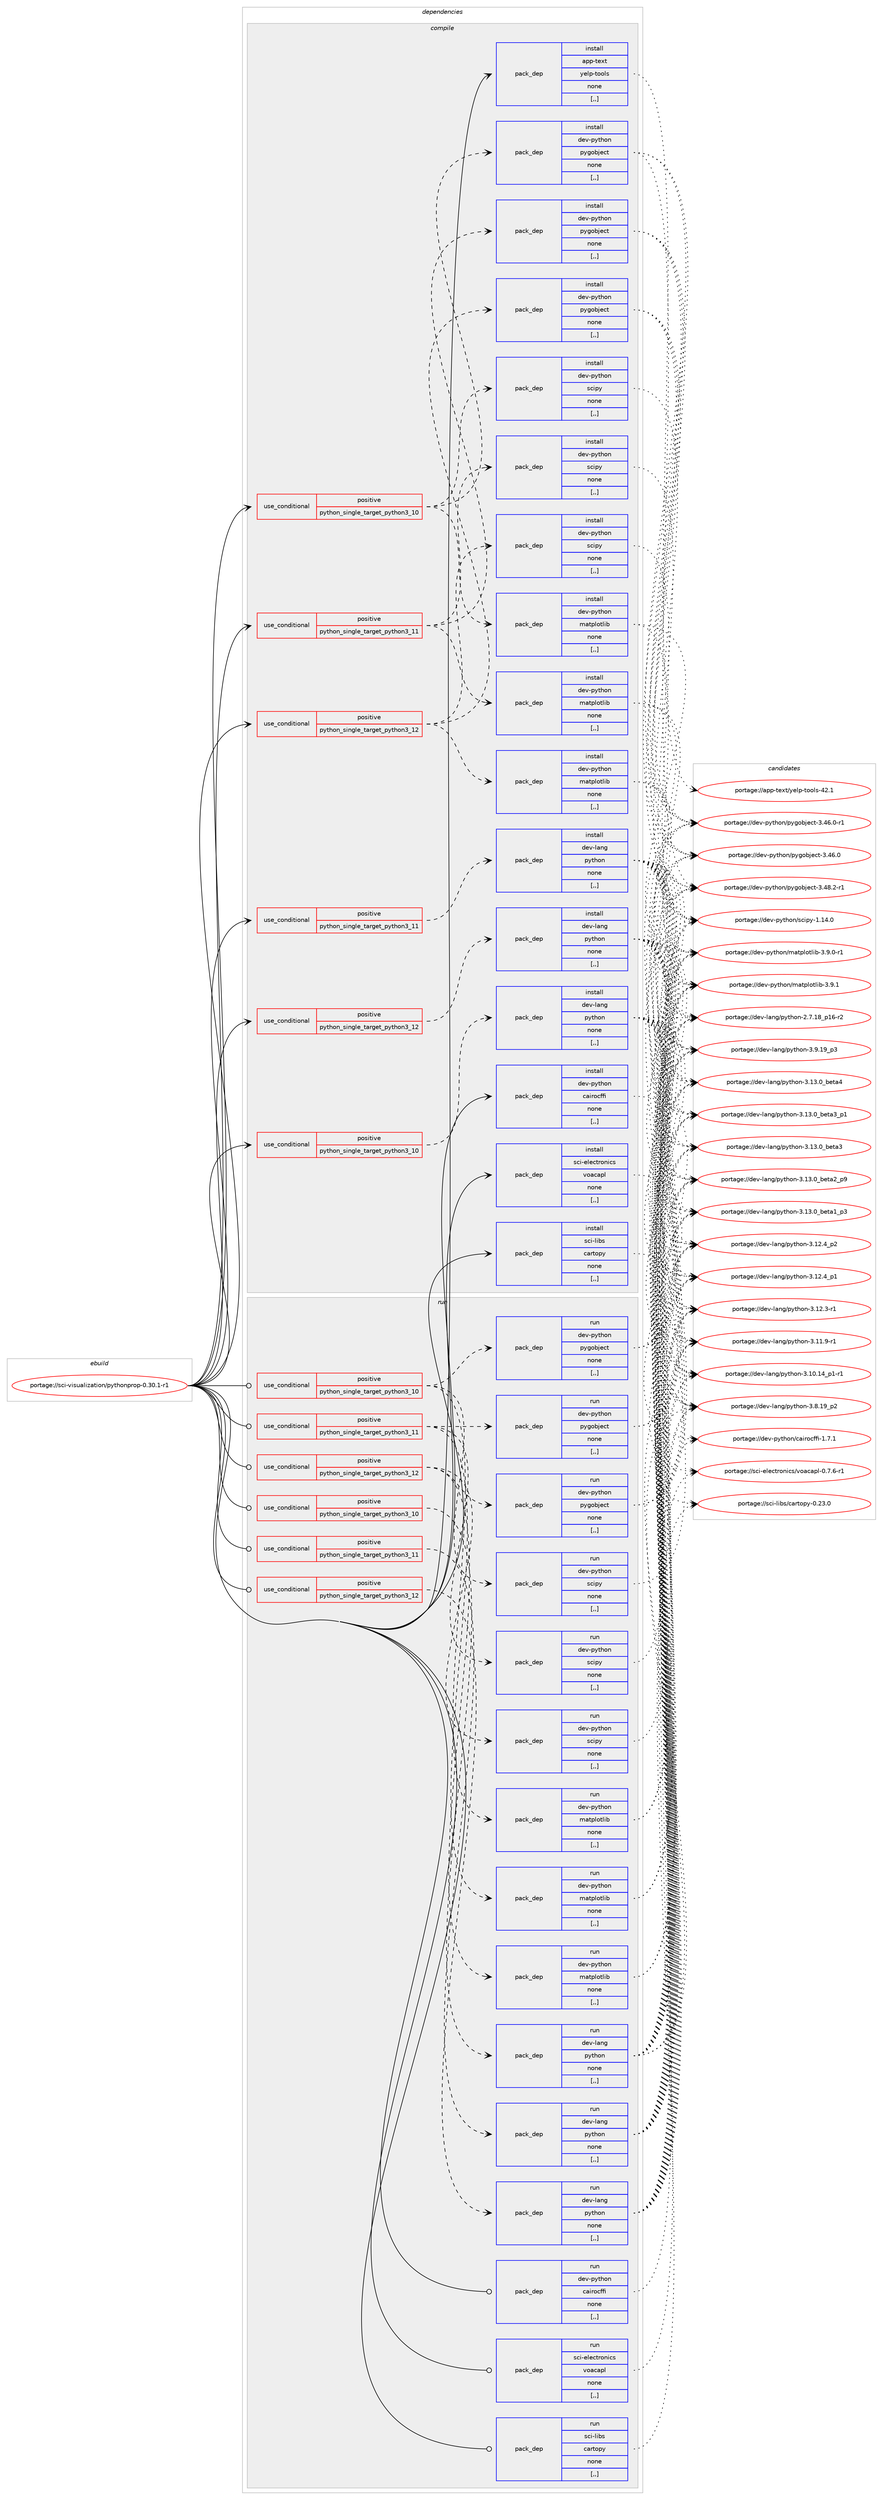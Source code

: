 digraph prolog {

# *************
# Graph options
# *************

newrank=true;
concentrate=true;
compound=true;
graph [rankdir=LR,fontname=Helvetica,fontsize=10,ranksep=1.5];#, ranksep=2.5, nodesep=0.2];
edge  [arrowhead=vee];
node  [fontname=Helvetica,fontsize=10];

# **********
# The ebuild
# **********

subgraph cluster_leftcol {
color=gray;
label=<<i>ebuild</i>>;
id [label="portage://sci-visualization/pythonprop-0.30.1-r1", color=red, width=4, href="../sci-visualization/pythonprop-0.30.1-r1.svg"];
}

# ****************
# The dependencies
# ****************

subgraph cluster_midcol {
color=gray;
label=<<i>dependencies</i>>;
subgraph cluster_compile {
fillcolor="#eeeeee";
style=filled;
label=<<i>compile</i>>;
subgraph cond110306 {
dependency414690 [label=<<TABLE BORDER="0" CELLBORDER="1" CELLSPACING="0" CELLPADDING="4"><TR><TD ROWSPAN="3" CELLPADDING="10">use_conditional</TD></TR><TR><TD>positive</TD></TR><TR><TD>python_single_target_python3_10</TD></TR></TABLE>>, shape=none, color=red];
subgraph pack301470 {
dependency414691 [label=<<TABLE BORDER="0" CELLBORDER="1" CELLSPACING="0" CELLPADDING="4" WIDTH="220"><TR><TD ROWSPAN="6" CELLPADDING="30">pack_dep</TD></TR><TR><TD WIDTH="110">install</TD></TR><TR><TD>dev-lang</TD></TR><TR><TD>python</TD></TR><TR><TD>none</TD></TR><TR><TD>[,,]</TD></TR></TABLE>>, shape=none, color=blue];
}
dependency414690:e -> dependency414691:w [weight=20,style="dashed",arrowhead="vee"];
}
id:e -> dependency414690:w [weight=20,style="solid",arrowhead="vee"];
subgraph cond110307 {
dependency414692 [label=<<TABLE BORDER="0" CELLBORDER="1" CELLSPACING="0" CELLPADDING="4"><TR><TD ROWSPAN="3" CELLPADDING="10">use_conditional</TD></TR><TR><TD>positive</TD></TR><TR><TD>python_single_target_python3_10</TD></TR></TABLE>>, shape=none, color=red];
subgraph pack301471 {
dependency414693 [label=<<TABLE BORDER="0" CELLBORDER="1" CELLSPACING="0" CELLPADDING="4" WIDTH="220"><TR><TD ROWSPAN="6" CELLPADDING="30">pack_dep</TD></TR><TR><TD WIDTH="110">install</TD></TR><TR><TD>dev-python</TD></TR><TR><TD>pygobject</TD></TR><TR><TD>none</TD></TR><TR><TD>[,,]</TD></TR></TABLE>>, shape=none, color=blue];
}
dependency414692:e -> dependency414693:w [weight=20,style="dashed",arrowhead="vee"];
subgraph pack301472 {
dependency414694 [label=<<TABLE BORDER="0" CELLBORDER="1" CELLSPACING="0" CELLPADDING="4" WIDTH="220"><TR><TD ROWSPAN="6" CELLPADDING="30">pack_dep</TD></TR><TR><TD WIDTH="110">install</TD></TR><TR><TD>dev-python</TD></TR><TR><TD>matplotlib</TD></TR><TR><TD>none</TD></TR><TR><TD>[,,]</TD></TR></TABLE>>, shape=none, color=blue];
}
dependency414692:e -> dependency414694:w [weight=20,style="dashed",arrowhead="vee"];
subgraph pack301473 {
dependency414695 [label=<<TABLE BORDER="0" CELLBORDER="1" CELLSPACING="0" CELLPADDING="4" WIDTH="220"><TR><TD ROWSPAN="6" CELLPADDING="30">pack_dep</TD></TR><TR><TD WIDTH="110">install</TD></TR><TR><TD>dev-python</TD></TR><TR><TD>scipy</TD></TR><TR><TD>none</TD></TR><TR><TD>[,,]</TD></TR></TABLE>>, shape=none, color=blue];
}
dependency414692:e -> dependency414695:w [weight=20,style="dashed",arrowhead="vee"];
}
id:e -> dependency414692:w [weight=20,style="solid",arrowhead="vee"];
subgraph cond110308 {
dependency414696 [label=<<TABLE BORDER="0" CELLBORDER="1" CELLSPACING="0" CELLPADDING="4"><TR><TD ROWSPAN="3" CELLPADDING="10">use_conditional</TD></TR><TR><TD>positive</TD></TR><TR><TD>python_single_target_python3_11</TD></TR></TABLE>>, shape=none, color=red];
subgraph pack301474 {
dependency414697 [label=<<TABLE BORDER="0" CELLBORDER="1" CELLSPACING="0" CELLPADDING="4" WIDTH="220"><TR><TD ROWSPAN="6" CELLPADDING="30">pack_dep</TD></TR><TR><TD WIDTH="110">install</TD></TR><TR><TD>dev-lang</TD></TR><TR><TD>python</TD></TR><TR><TD>none</TD></TR><TR><TD>[,,]</TD></TR></TABLE>>, shape=none, color=blue];
}
dependency414696:e -> dependency414697:w [weight=20,style="dashed",arrowhead="vee"];
}
id:e -> dependency414696:w [weight=20,style="solid",arrowhead="vee"];
subgraph cond110309 {
dependency414698 [label=<<TABLE BORDER="0" CELLBORDER="1" CELLSPACING="0" CELLPADDING="4"><TR><TD ROWSPAN="3" CELLPADDING="10">use_conditional</TD></TR><TR><TD>positive</TD></TR><TR><TD>python_single_target_python3_11</TD></TR></TABLE>>, shape=none, color=red];
subgraph pack301475 {
dependency414699 [label=<<TABLE BORDER="0" CELLBORDER="1" CELLSPACING="0" CELLPADDING="4" WIDTH="220"><TR><TD ROWSPAN="6" CELLPADDING="30">pack_dep</TD></TR><TR><TD WIDTH="110">install</TD></TR><TR><TD>dev-python</TD></TR><TR><TD>pygobject</TD></TR><TR><TD>none</TD></TR><TR><TD>[,,]</TD></TR></TABLE>>, shape=none, color=blue];
}
dependency414698:e -> dependency414699:w [weight=20,style="dashed",arrowhead="vee"];
subgraph pack301476 {
dependency414700 [label=<<TABLE BORDER="0" CELLBORDER="1" CELLSPACING="0" CELLPADDING="4" WIDTH="220"><TR><TD ROWSPAN="6" CELLPADDING="30">pack_dep</TD></TR><TR><TD WIDTH="110">install</TD></TR><TR><TD>dev-python</TD></TR><TR><TD>matplotlib</TD></TR><TR><TD>none</TD></TR><TR><TD>[,,]</TD></TR></TABLE>>, shape=none, color=blue];
}
dependency414698:e -> dependency414700:w [weight=20,style="dashed",arrowhead="vee"];
subgraph pack301477 {
dependency414701 [label=<<TABLE BORDER="0" CELLBORDER="1" CELLSPACING="0" CELLPADDING="4" WIDTH="220"><TR><TD ROWSPAN="6" CELLPADDING="30">pack_dep</TD></TR><TR><TD WIDTH="110">install</TD></TR><TR><TD>dev-python</TD></TR><TR><TD>scipy</TD></TR><TR><TD>none</TD></TR><TR><TD>[,,]</TD></TR></TABLE>>, shape=none, color=blue];
}
dependency414698:e -> dependency414701:w [weight=20,style="dashed",arrowhead="vee"];
}
id:e -> dependency414698:w [weight=20,style="solid",arrowhead="vee"];
subgraph cond110310 {
dependency414702 [label=<<TABLE BORDER="0" CELLBORDER="1" CELLSPACING="0" CELLPADDING="4"><TR><TD ROWSPAN="3" CELLPADDING="10">use_conditional</TD></TR><TR><TD>positive</TD></TR><TR><TD>python_single_target_python3_12</TD></TR></TABLE>>, shape=none, color=red];
subgraph pack301478 {
dependency414703 [label=<<TABLE BORDER="0" CELLBORDER="1" CELLSPACING="0" CELLPADDING="4" WIDTH="220"><TR><TD ROWSPAN="6" CELLPADDING="30">pack_dep</TD></TR><TR><TD WIDTH="110">install</TD></TR><TR><TD>dev-lang</TD></TR><TR><TD>python</TD></TR><TR><TD>none</TD></TR><TR><TD>[,,]</TD></TR></TABLE>>, shape=none, color=blue];
}
dependency414702:e -> dependency414703:w [weight=20,style="dashed",arrowhead="vee"];
}
id:e -> dependency414702:w [weight=20,style="solid",arrowhead="vee"];
subgraph cond110311 {
dependency414704 [label=<<TABLE BORDER="0" CELLBORDER="1" CELLSPACING="0" CELLPADDING="4"><TR><TD ROWSPAN="3" CELLPADDING="10">use_conditional</TD></TR><TR><TD>positive</TD></TR><TR><TD>python_single_target_python3_12</TD></TR></TABLE>>, shape=none, color=red];
subgraph pack301479 {
dependency414705 [label=<<TABLE BORDER="0" CELLBORDER="1" CELLSPACING="0" CELLPADDING="4" WIDTH="220"><TR><TD ROWSPAN="6" CELLPADDING="30">pack_dep</TD></TR><TR><TD WIDTH="110">install</TD></TR><TR><TD>dev-python</TD></TR><TR><TD>pygobject</TD></TR><TR><TD>none</TD></TR><TR><TD>[,,]</TD></TR></TABLE>>, shape=none, color=blue];
}
dependency414704:e -> dependency414705:w [weight=20,style="dashed",arrowhead="vee"];
subgraph pack301480 {
dependency414706 [label=<<TABLE BORDER="0" CELLBORDER="1" CELLSPACING="0" CELLPADDING="4" WIDTH="220"><TR><TD ROWSPAN="6" CELLPADDING="30">pack_dep</TD></TR><TR><TD WIDTH="110">install</TD></TR><TR><TD>dev-python</TD></TR><TR><TD>matplotlib</TD></TR><TR><TD>none</TD></TR><TR><TD>[,,]</TD></TR></TABLE>>, shape=none, color=blue];
}
dependency414704:e -> dependency414706:w [weight=20,style="dashed",arrowhead="vee"];
subgraph pack301481 {
dependency414707 [label=<<TABLE BORDER="0" CELLBORDER="1" CELLSPACING="0" CELLPADDING="4" WIDTH="220"><TR><TD ROWSPAN="6" CELLPADDING="30">pack_dep</TD></TR><TR><TD WIDTH="110">install</TD></TR><TR><TD>dev-python</TD></TR><TR><TD>scipy</TD></TR><TR><TD>none</TD></TR><TR><TD>[,,]</TD></TR></TABLE>>, shape=none, color=blue];
}
dependency414704:e -> dependency414707:w [weight=20,style="dashed",arrowhead="vee"];
}
id:e -> dependency414704:w [weight=20,style="solid",arrowhead="vee"];
subgraph pack301482 {
dependency414708 [label=<<TABLE BORDER="0" CELLBORDER="1" CELLSPACING="0" CELLPADDING="4" WIDTH="220"><TR><TD ROWSPAN="6" CELLPADDING="30">pack_dep</TD></TR><TR><TD WIDTH="110">install</TD></TR><TR><TD>app-text</TD></TR><TR><TD>yelp-tools</TD></TR><TR><TD>none</TD></TR><TR><TD>[,,]</TD></TR></TABLE>>, shape=none, color=blue];
}
id:e -> dependency414708:w [weight=20,style="solid",arrowhead="vee"];
subgraph pack301483 {
dependency414709 [label=<<TABLE BORDER="0" CELLBORDER="1" CELLSPACING="0" CELLPADDING="4" WIDTH="220"><TR><TD ROWSPAN="6" CELLPADDING="30">pack_dep</TD></TR><TR><TD WIDTH="110">install</TD></TR><TR><TD>dev-python</TD></TR><TR><TD>cairocffi</TD></TR><TR><TD>none</TD></TR><TR><TD>[,,]</TD></TR></TABLE>>, shape=none, color=blue];
}
id:e -> dependency414709:w [weight=20,style="solid",arrowhead="vee"];
subgraph pack301484 {
dependency414710 [label=<<TABLE BORDER="0" CELLBORDER="1" CELLSPACING="0" CELLPADDING="4" WIDTH="220"><TR><TD ROWSPAN="6" CELLPADDING="30">pack_dep</TD></TR><TR><TD WIDTH="110">install</TD></TR><TR><TD>sci-electronics</TD></TR><TR><TD>voacapl</TD></TR><TR><TD>none</TD></TR><TR><TD>[,,]</TD></TR></TABLE>>, shape=none, color=blue];
}
id:e -> dependency414710:w [weight=20,style="solid",arrowhead="vee"];
subgraph pack301485 {
dependency414711 [label=<<TABLE BORDER="0" CELLBORDER="1" CELLSPACING="0" CELLPADDING="4" WIDTH="220"><TR><TD ROWSPAN="6" CELLPADDING="30">pack_dep</TD></TR><TR><TD WIDTH="110">install</TD></TR><TR><TD>sci-libs</TD></TR><TR><TD>cartopy</TD></TR><TR><TD>none</TD></TR><TR><TD>[,,]</TD></TR></TABLE>>, shape=none, color=blue];
}
id:e -> dependency414711:w [weight=20,style="solid",arrowhead="vee"];
}
subgraph cluster_compileandrun {
fillcolor="#eeeeee";
style=filled;
label=<<i>compile and run</i>>;
}
subgraph cluster_run {
fillcolor="#eeeeee";
style=filled;
label=<<i>run</i>>;
subgraph cond110312 {
dependency414712 [label=<<TABLE BORDER="0" CELLBORDER="1" CELLSPACING="0" CELLPADDING="4"><TR><TD ROWSPAN="3" CELLPADDING="10">use_conditional</TD></TR><TR><TD>positive</TD></TR><TR><TD>python_single_target_python3_10</TD></TR></TABLE>>, shape=none, color=red];
subgraph pack301486 {
dependency414713 [label=<<TABLE BORDER="0" CELLBORDER="1" CELLSPACING="0" CELLPADDING="4" WIDTH="220"><TR><TD ROWSPAN="6" CELLPADDING="30">pack_dep</TD></TR><TR><TD WIDTH="110">run</TD></TR><TR><TD>dev-lang</TD></TR><TR><TD>python</TD></TR><TR><TD>none</TD></TR><TR><TD>[,,]</TD></TR></TABLE>>, shape=none, color=blue];
}
dependency414712:e -> dependency414713:w [weight=20,style="dashed",arrowhead="vee"];
}
id:e -> dependency414712:w [weight=20,style="solid",arrowhead="odot"];
subgraph cond110313 {
dependency414714 [label=<<TABLE BORDER="0" CELLBORDER="1" CELLSPACING="0" CELLPADDING="4"><TR><TD ROWSPAN="3" CELLPADDING="10">use_conditional</TD></TR><TR><TD>positive</TD></TR><TR><TD>python_single_target_python3_10</TD></TR></TABLE>>, shape=none, color=red];
subgraph pack301487 {
dependency414715 [label=<<TABLE BORDER="0" CELLBORDER="1" CELLSPACING="0" CELLPADDING="4" WIDTH="220"><TR><TD ROWSPAN="6" CELLPADDING="30">pack_dep</TD></TR><TR><TD WIDTH="110">run</TD></TR><TR><TD>dev-python</TD></TR><TR><TD>pygobject</TD></TR><TR><TD>none</TD></TR><TR><TD>[,,]</TD></TR></TABLE>>, shape=none, color=blue];
}
dependency414714:e -> dependency414715:w [weight=20,style="dashed",arrowhead="vee"];
subgraph pack301488 {
dependency414716 [label=<<TABLE BORDER="0" CELLBORDER="1" CELLSPACING="0" CELLPADDING="4" WIDTH="220"><TR><TD ROWSPAN="6" CELLPADDING="30">pack_dep</TD></TR><TR><TD WIDTH="110">run</TD></TR><TR><TD>dev-python</TD></TR><TR><TD>matplotlib</TD></TR><TR><TD>none</TD></TR><TR><TD>[,,]</TD></TR></TABLE>>, shape=none, color=blue];
}
dependency414714:e -> dependency414716:w [weight=20,style="dashed",arrowhead="vee"];
subgraph pack301489 {
dependency414717 [label=<<TABLE BORDER="0" CELLBORDER="1" CELLSPACING="0" CELLPADDING="4" WIDTH="220"><TR><TD ROWSPAN="6" CELLPADDING="30">pack_dep</TD></TR><TR><TD WIDTH="110">run</TD></TR><TR><TD>dev-python</TD></TR><TR><TD>scipy</TD></TR><TR><TD>none</TD></TR><TR><TD>[,,]</TD></TR></TABLE>>, shape=none, color=blue];
}
dependency414714:e -> dependency414717:w [weight=20,style="dashed",arrowhead="vee"];
}
id:e -> dependency414714:w [weight=20,style="solid",arrowhead="odot"];
subgraph cond110314 {
dependency414718 [label=<<TABLE BORDER="0" CELLBORDER="1" CELLSPACING="0" CELLPADDING="4"><TR><TD ROWSPAN="3" CELLPADDING="10">use_conditional</TD></TR><TR><TD>positive</TD></TR><TR><TD>python_single_target_python3_11</TD></TR></TABLE>>, shape=none, color=red];
subgraph pack301490 {
dependency414719 [label=<<TABLE BORDER="0" CELLBORDER="1" CELLSPACING="0" CELLPADDING="4" WIDTH="220"><TR><TD ROWSPAN="6" CELLPADDING="30">pack_dep</TD></TR><TR><TD WIDTH="110">run</TD></TR><TR><TD>dev-lang</TD></TR><TR><TD>python</TD></TR><TR><TD>none</TD></TR><TR><TD>[,,]</TD></TR></TABLE>>, shape=none, color=blue];
}
dependency414718:e -> dependency414719:w [weight=20,style="dashed",arrowhead="vee"];
}
id:e -> dependency414718:w [weight=20,style="solid",arrowhead="odot"];
subgraph cond110315 {
dependency414720 [label=<<TABLE BORDER="0" CELLBORDER="1" CELLSPACING="0" CELLPADDING="4"><TR><TD ROWSPAN="3" CELLPADDING="10">use_conditional</TD></TR><TR><TD>positive</TD></TR><TR><TD>python_single_target_python3_11</TD></TR></TABLE>>, shape=none, color=red];
subgraph pack301491 {
dependency414721 [label=<<TABLE BORDER="0" CELLBORDER="1" CELLSPACING="0" CELLPADDING="4" WIDTH="220"><TR><TD ROWSPAN="6" CELLPADDING="30">pack_dep</TD></TR><TR><TD WIDTH="110">run</TD></TR><TR><TD>dev-python</TD></TR><TR><TD>pygobject</TD></TR><TR><TD>none</TD></TR><TR><TD>[,,]</TD></TR></TABLE>>, shape=none, color=blue];
}
dependency414720:e -> dependency414721:w [weight=20,style="dashed",arrowhead="vee"];
subgraph pack301492 {
dependency414722 [label=<<TABLE BORDER="0" CELLBORDER="1" CELLSPACING="0" CELLPADDING="4" WIDTH="220"><TR><TD ROWSPAN="6" CELLPADDING="30">pack_dep</TD></TR><TR><TD WIDTH="110">run</TD></TR><TR><TD>dev-python</TD></TR><TR><TD>matplotlib</TD></TR><TR><TD>none</TD></TR><TR><TD>[,,]</TD></TR></TABLE>>, shape=none, color=blue];
}
dependency414720:e -> dependency414722:w [weight=20,style="dashed",arrowhead="vee"];
subgraph pack301493 {
dependency414723 [label=<<TABLE BORDER="0" CELLBORDER="1" CELLSPACING="0" CELLPADDING="4" WIDTH="220"><TR><TD ROWSPAN="6" CELLPADDING="30">pack_dep</TD></TR><TR><TD WIDTH="110">run</TD></TR><TR><TD>dev-python</TD></TR><TR><TD>scipy</TD></TR><TR><TD>none</TD></TR><TR><TD>[,,]</TD></TR></TABLE>>, shape=none, color=blue];
}
dependency414720:e -> dependency414723:w [weight=20,style="dashed",arrowhead="vee"];
}
id:e -> dependency414720:w [weight=20,style="solid",arrowhead="odot"];
subgraph cond110316 {
dependency414724 [label=<<TABLE BORDER="0" CELLBORDER="1" CELLSPACING="0" CELLPADDING="4"><TR><TD ROWSPAN="3" CELLPADDING="10">use_conditional</TD></TR><TR><TD>positive</TD></TR><TR><TD>python_single_target_python3_12</TD></TR></TABLE>>, shape=none, color=red];
subgraph pack301494 {
dependency414725 [label=<<TABLE BORDER="0" CELLBORDER="1" CELLSPACING="0" CELLPADDING="4" WIDTH="220"><TR><TD ROWSPAN="6" CELLPADDING="30">pack_dep</TD></TR><TR><TD WIDTH="110">run</TD></TR><TR><TD>dev-lang</TD></TR><TR><TD>python</TD></TR><TR><TD>none</TD></TR><TR><TD>[,,]</TD></TR></TABLE>>, shape=none, color=blue];
}
dependency414724:e -> dependency414725:w [weight=20,style="dashed",arrowhead="vee"];
}
id:e -> dependency414724:w [weight=20,style="solid",arrowhead="odot"];
subgraph cond110317 {
dependency414726 [label=<<TABLE BORDER="0" CELLBORDER="1" CELLSPACING="0" CELLPADDING="4"><TR><TD ROWSPAN="3" CELLPADDING="10">use_conditional</TD></TR><TR><TD>positive</TD></TR><TR><TD>python_single_target_python3_12</TD></TR></TABLE>>, shape=none, color=red];
subgraph pack301495 {
dependency414727 [label=<<TABLE BORDER="0" CELLBORDER="1" CELLSPACING="0" CELLPADDING="4" WIDTH="220"><TR><TD ROWSPAN="6" CELLPADDING="30">pack_dep</TD></TR><TR><TD WIDTH="110">run</TD></TR><TR><TD>dev-python</TD></TR><TR><TD>pygobject</TD></TR><TR><TD>none</TD></TR><TR><TD>[,,]</TD></TR></TABLE>>, shape=none, color=blue];
}
dependency414726:e -> dependency414727:w [weight=20,style="dashed",arrowhead="vee"];
subgraph pack301496 {
dependency414728 [label=<<TABLE BORDER="0" CELLBORDER="1" CELLSPACING="0" CELLPADDING="4" WIDTH="220"><TR><TD ROWSPAN="6" CELLPADDING="30">pack_dep</TD></TR><TR><TD WIDTH="110">run</TD></TR><TR><TD>dev-python</TD></TR><TR><TD>matplotlib</TD></TR><TR><TD>none</TD></TR><TR><TD>[,,]</TD></TR></TABLE>>, shape=none, color=blue];
}
dependency414726:e -> dependency414728:w [weight=20,style="dashed",arrowhead="vee"];
subgraph pack301497 {
dependency414729 [label=<<TABLE BORDER="0" CELLBORDER="1" CELLSPACING="0" CELLPADDING="4" WIDTH="220"><TR><TD ROWSPAN="6" CELLPADDING="30">pack_dep</TD></TR><TR><TD WIDTH="110">run</TD></TR><TR><TD>dev-python</TD></TR><TR><TD>scipy</TD></TR><TR><TD>none</TD></TR><TR><TD>[,,]</TD></TR></TABLE>>, shape=none, color=blue];
}
dependency414726:e -> dependency414729:w [weight=20,style="dashed",arrowhead="vee"];
}
id:e -> dependency414726:w [weight=20,style="solid",arrowhead="odot"];
subgraph pack301498 {
dependency414730 [label=<<TABLE BORDER="0" CELLBORDER="1" CELLSPACING="0" CELLPADDING="4" WIDTH="220"><TR><TD ROWSPAN="6" CELLPADDING="30">pack_dep</TD></TR><TR><TD WIDTH="110">run</TD></TR><TR><TD>dev-python</TD></TR><TR><TD>cairocffi</TD></TR><TR><TD>none</TD></TR><TR><TD>[,,]</TD></TR></TABLE>>, shape=none, color=blue];
}
id:e -> dependency414730:w [weight=20,style="solid",arrowhead="odot"];
subgraph pack301499 {
dependency414731 [label=<<TABLE BORDER="0" CELLBORDER="1" CELLSPACING="0" CELLPADDING="4" WIDTH="220"><TR><TD ROWSPAN="6" CELLPADDING="30">pack_dep</TD></TR><TR><TD WIDTH="110">run</TD></TR><TR><TD>sci-electronics</TD></TR><TR><TD>voacapl</TD></TR><TR><TD>none</TD></TR><TR><TD>[,,]</TD></TR></TABLE>>, shape=none, color=blue];
}
id:e -> dependency414731:w [weight=20,style="solid",arrowhead="odot"];
subgraph pack301500 {
dependency414732 [label=<<TABLE BORDER="0" CELLBORDER="1" CELLSPACING="0" CELLPADDING="4" WIDTH="220"><TR><TD ROWSPAN="6" CELLPADDING="30">pack_dep</TD></TR><TR><TD WIDTH="110">run</TD></TR><TR><TD>sci-libs</TD></TR><TR><TD>cartopy</TD></TR><TR><TD>none</TD></TR><TR><TD>[,,]</TD></TR></TABLE>>, shape=none, color=blue];
}
id:e -> dependency414732:w [weight=20,style="solid",arrowhead="odot"];
}
}

# **************
# The candidates
# **************

subgraph cluster_choices {
rank=same;
color=gray;
label=<<i>candidates</i>>;

subgraph choice301470 {
color=black;
nodesep=1;
choice1001011184510897110103471121211161041111104551464951464895981011169752 [label="portage://dev-lang/python-3.13.0_beta4", color=red, width=4,href="../dev-lang/python-3.13.0_beta4.svg"];
choice10010111845108971101034711212111610411111045514649514648959810111697519511249 [label="portage://dev-lang/python-3.13.0_beta3_p1", color=red, width=4,href="../dev-lang/python-3.13.0_beta3_p1.svg"];
choice1001011184510897110103471121211161041111104551464951464895981011169751 [label="portage://dev-lang/python-3.13.0_beta3", color=red, width=4,href="../dev-lang/python-3.13.0_beta3.svg"];
choice10010111845108971101034711212111610411111045514649514648959810111697509511257 [label="portage://dev-lang/python-3.13.0_beta2_p9", color=red, width=4,href="../dev-lang/python-3.13.0_beta2_p9.svg"];
choice10010111845108971101034711212111610411111045514649514648959810111697499511251 [label="portage://dev-lang/python-3.13.0_beta1_p3", color=red, width=4,href="../dev-lang/python-3.13.0_beta1_p3.svg"];
choice100101118451089711010347112121116104111110455146495046529511250 [label="portage://dev-lang/python-3.12.4_p2", color=red, width=4,href="../dev-lang/python-3.12.4_p2.svg"];
choice100101118451089711010347112121116104111110455146495046529511249 [label="portage://dev-lang/python-3.12.4_p1", color=red, width=4,href="../dev-lang/python-3.12.4_p1.svg"];
choice100101118451089711010347112121116104111110455146495046514511449 [label="portage://dev-lang/python-3.12.3-r1", color=red, width=4,href="../dev-lang/python-3.12.3-r1.svg"];
choice100101118451089711010347112121116104111110455146494946574511449 [label="portage://dev-lang/python-3.11.9-r1", color=red, width=4,href="../dev-lang/python-3.11.9-r1.svg"];
choice100101118451089711010347112121116104111110455146494846495295112494511449 [label="portage://dev-lang/python-3.10.14_p1-r1", color=red, width=4,href="../dev-lang/python-3.10.14_p1-r1.svg"];
choice100101118451089711010347112121116104111110455146574649579511251 [label="portage://dev-lang/python-3.9.19_p3", color=red, width=4,href="../dev-lang/python-3.9.19_p3.svg"];
choice100101118451089711010347112121116104111110455146564649579511250 [label="portage://dev-lang/python-3.8.19_p2", color=red, width=4,href="../dev-lang/python-3.8.19_p2.svg"];
choice100101118451089711010347112121116104111110455046554649569511249544511450 [label="portage://dev-lang/python-2.7.18_p16-r2", color=red, width=4,href="../dev-lang/python-2.7.18_p16-r2.svg"];
dependency414691:e -> choice1001011184510897110103471121211161041111104551464951464895981011169752:w [style=dotted,weight="100"];
dependency414691:e -> choice10010111845108971101034711212111610411111045514649514648959810111697519511249:w [style=dotted,weight="100"];
dependency414691:e -> choice1001011184510897110103471121211161041111104551464951464895981011169751:w [style=dotted,weight="100"];
dependency414691:e -> choice10010111845108971101034711212111610411111045514649514648959810111697509511257:w [style=dotted,weight="100"];
dependency414691:e -> choice10010111845108971101034711212111610411111045514649514648959810111697499511251:w [style=dotted,weight="100"];
dependency414691:e -> choice100101118451089711010347112121116104111110455146495046529511250:w [style=dotted,weight="100"];
dependency414691:e -> choice100101118451089711010347112121116104111110455146495046529511249:w [style=dotted,weight="100"];
dependency414691:e -> choice100101118451089711010347112121116104111110455146495046514511449:w [style=dotted,weight="100"];
dependency414691:e -> choice100101118451089711010347112121116104111110455146494946574511449:w [style=dotted,weight="100"];
dependency414691:e -> choice100101118451089711010347112121116104111110455146494846495295112494511449:w [style=dotted,weight="100"];
dependency414691:e -> choice100101118451089711010347112121116104111110455146574649579511251:w [style=dotted,weight="100"];
dependency414691:e -> choice100101118451089711010347112121116104111110455146564649579511250:w [style=dotted,weight="100"];
dependency414691:e -> choice100101118451089711010347112121116104111110455046554649569511249544511450:w [style=dotted,weight="100"];
}
subgraph choice301471 {
color=black;
nodesep=1;
choice10010111845112121116104111110471121211031119810610199116455146525646504511449 [label="portage://dev-python/pygobject-3.48.2-r1", color=red, width=4,href="../dev-python/pygobject-3.48.2-r1.svg"];
choice10010111845112121116104111110471121211031119810610199116455146525446484511449 [label="portage://dev-python/pygobject-3.46.0-r1", color=red, width=4,href="../dev-python/pygobject-3.46.0-r1.svg"];
choice1001011184511212111610411111047112121103111981061019911645514652544648 [label="portage://dev-python/pygobject-3.46.0", color=red, width=4,href="../dev-python/pygobject-3.46.0.svg"];
dependency414693:e -> choice10010111845112121116104111110471121211031119810610199116455146525646504511449:w [style=dotted,weight="100"];
dependency414693:e -> choice10010111845112121116104111110471121211031119810610199116455146525446484511449:w [style=dotted,weight="100"];
dependency414693:e -> choice1001011184511212111610411111047112121103111981061019911645514652544648:w [style=dotted,weight="100"];
}
subgraph choice301472 {
color=black;
nodesep=1;
choice10010111845112121116104111110471099711611210811111610810598455146574649 [label="portage://dev-python/matplotlib-3.9.1", color=red, width=4,href="../dev-python/matplotlib-3.9.1.svg"];
choice100101118451121211161041111104710997116112108111116108105984551465746484511449 [label="portage://dev-python/matplotlib-3.9.0-r1", color=red, width=4,href="../dev-python/matplotlib-3.9.0-r1.svg"];
dependency414694:e -> choice10010111845112121116104111110471099711611210811111610810598455146574649:w [style=dotted,weight="100"];
dependency414694:e -> choice100101118451121211161041111104710997116112108111116108105984551465746484511449:w [style=dotted,weight="100"];
}
subgraph choice301473 {
color=black;
nodesep=1;
choice10010111845112121116104111110471159910511212145494649524648 [label="portage://dev-python/scipy-1.14.0", color=red, width=4,href="../dev-python/scipy-1.14.0.svg"];
dependency414695:e -> choice10010111845112121116104111110471159910511212145494649524648:w [style=dotted,weight="100"];
}
subgraph choice301474 {
color=black;
nodesep=1;
choice1001011184510897110103471121211161041111104551464951464895981011169752 [label="portage://dev-lang/python-3.13.0_beta4", color=red, width=4,href="../dev-lang/python-3.13.0_beta4.svg"];
choice10010111845108971101034711212111610411111045514649514648959810111697519511249 [label="portage://dev-lang/python-3.13.0_beta3_p1", color=red, width=4,href="../dev-lang/python-3.13.0_beta3_p1.svg"];
choice1001011184510897110103471121211161041111104551464951464895981011169751 [label="portage://dev-lang/python-3.13.0_beta3", color=red, width=4,href="../dev-lang/python-3.13.0_beta3.svg"];
choice10010111845108971101034711212111610411111045514649514648959810111697509511257 [label="portage://dev-lang/python-3.13.0_beta2_p9", color=red, width=4,href="../dev-lang/python-3.13.0_beta2_p9.svg"];
choice10010111845108971101034711212111610411111045514649514648959810111697499511251 [label="portage://dev-lang/python-3.13.0_beta1_p3", color=red, width=4,href="../dev-lang/python-3.13.0_beta1_p3.svg"];
choice100101118451089711010347112121116104111110455146495046529511250 [label="portage://dev-lang/python-3.12.4_p2", color=red, width=4,href="../dev-lang/python-3.12.4_p2.svg"];
choice100101118451089711010347112121116104111110455146495046529511249 [label="portage://dev-lang/python-3.12.4_p1", color=red, width=4,href="../dev-lang/python-3.12.4_p1.svg"];
choice100101118451089711010347112121116104111110455146495046514511449 [label="portage://dev-lang/python-3.12.3-r1", color=red, width=4,href="../dev-lang/python-3.12.3-r1.svg"];
choice100101118451089711010347112121116104111110455146494946574511449 [label="portage://dev-lang/python-3.11.9-r1", color=red, width=4,href="../dev-lang/python-3.11.9-r1.svg"];
choice100101118451089711010347112121116104111110455146494846495295112494511449 [label="portage://dev-lang/python-3.10.14_p1-r1", color=red, width=4,href="../dev-lang/python-3.10.14_p1-r1.svg"];
choice100101118451089711010347112121116104111110455146574649579511251 [label="portage://dev-lang/python-3.9.19_p3", color=red, width=4,href="../dev-lang/python-3.9.19_p3.svg"];
choice100101118451089711010347112121116104111110455146564649579511250 [label="portage://dev-lang/python-3.8.19_p2", color=red, width=4,href="../dev-lang/python-3.8.19_p2.svg"];
choice100101118451089711010347112121116104111110455046554649569511249544511450 [label="portage://dev-lang/python-2.7.18_p16-r2", color=red, width=4,href="../dev-lang/python-2.7.18_p16-r2.svg"];
dependency414697:e -> choice1001011184510897110103471121211161041111104551464951464895981011169752:w [style=dotted,weight="100"];
dependency414697:e -> choice10010111845108971101034711212111610411111045514649514648959810111697519511249:w [style=dotted,weight="100"];
dependency414697:e -> choice1001011184510897110103471121211161041111104551464951464895981011169751:w [style=dotted,weight="100"];
dependency414697:e -> choice10010111845108971101034711212111610411111045514649514648959810111697509511257:w [style=dotted,weight="100"];
dependency414697:e -> choice10010111845108971101034711212111610411111045514649514648959810111697499511251:w [style=dotted,weight="100"];
dependency414697:e -> choice100101118451089711010347112121116104111110455146495046529511250:w [style=dotted,weight="100"];
dependency414697:e -> choice100101118451089711010347112121116104111110455146495046529511249:w [style=dotted,weight="100"];
dependency414697:e -> choice100101118451089711010347112121116104111110455146495046514511449:w [style=dotted,weight="100"];
dependency414697:e -> choice100101118451089711010347112121116104111110455146494946574511449:w [style=dotted,weight="100"];
dependency414697:e -> choice100101118451089711010347112121116104111110455146494846495295112494511449:w [style=dotted,weight="100"];
dependency414697:e -> choice100101118451089711010347112121116104111110455146574649579511251:w [style=dotted,weight="100"];
dependency414697:e -> choice100101118451089711010347112121116104111110455146564649579511250:w [style=dotted,weight="100"];
dependency414697:e -> choice100101118451089711010347112121116104111110455046554649569511249544511450:w [style=dotted,weight="100"];
}
subgraph choice301475 {
color=black;
nodesep=1;
choice10010111845112121116104111110471121211031119810610199116455146525646504511449 [label="portage://dev-python/pygobject-3.48.2-r1", color=red, width=4,href="../dev-python/pygobject-3.48.2-r1.svg"];
choice10010111845112121116104111110471121211031119810610199116455146525446484511449 [label="portage://dev-python/pygobject-3.46.0-r1", color=red, width=4,href="../dev-python/pygobject-3.46.0-r1.svg"];
choice1001011184511212111610411111047112121103111981061019911645514652544648 [label="portage://dev-python/pygobject-3.46.0", color=red, width=4,href="../dev-python/pygobject-3.46.0.svg"];
dependency414699:e -> choice10010111845112121116104111110471121211031119810610199116455146525646504511449:w [style=dotted,weight="100"];
dependency414699:e -> choice10010111845112121116104111110471121211031119810610199116455146525446484511449:w [style=dotted,weight="100"];
dependency414699:e -> choice1001011184511212111610411111047112121103111981061019911645514652544648:w [style=dotted,weight="100"];
}
subgraph choice301476 {
color=black;
nodesep=1;
choice10010111845112121116104111110471099711611210811111610810598455146574649 [label="portage://dev-python/matplotlib-3.9.1", color=red, width=4,href="../dev-python/matplotlib-3.9.1.svg"];
choice100101118451121211161041111104710997116112108111116108105984551465746484511449 [label="portage://dev-python/matplotlib-3.9.0-r1", color=red, width=4,href="../dev-python/matplotlib-3.9.0-r1.svg"];
dependency414700:e -> choice10010111845112121116104111110471099711611210811111610810598455146574649:w [style=dotted,weight="100"];
dependency414700:e -> choice100101118451121211161041111104710997116112108111116108105984551465746484511449:w [style=dotted,weight="100"];
}
subgraph choice301477 {
color=black;
nodesep=1;
choice10010111845112121116104111110471159910511212145494649524648 [label="portage://dev-python/scipy-1.14.0", color=red, width=4,href="../dev-python/scipy-1.14.0.svg"];
dependency414701:e -> choice10010111845112121116104111110471159910511212145494649524648:w [style=dotted,weight="100"];
}
subgraph choice301478 {
color=black;
nodesep=1;
choice1001011184510897110103471121211161041111104551464951464895981011169752 [label="portage://dev-lang/python-3.13.0_beta4", color=red, width=4,href="../dev-lang/python-3.13.0_beta4.svg"];
choice10010111845108971101034711212111610411111045514649514648959810111697519511249 [label="portage://dev-lang/python-3.13.0_beta3_p1", color=red, width=4,href="../dev-lang/python-3.13.0_beta3_p1.svg"];
choice1001011184510897110103471121211161041111104551464951464895981011169751 [label="portage://dev-lang/python-3.13.0_beta3", color=red, width=4,href="../dev-lang/python-3.13.0_beta3.svg"];
choice10010111845108971101034711212111610411111045514649514648959810111697509511257 [label="portage://dev-lang/python-3.13.0_beta2_p9", color=red, width=4,href="../dev-lang/python-3.13.0_beta2_p9.svg"];
choice10010111845108971101034711212111610411111045514649514648959810111697499511251 [label="portage://dev-lang/python-3.13.0_beta1_p3", color=red, width=4,href="../dev-lang/python-3.13.0_beta1_p3.svg"];
choice100101118451089711010347112121116104111110455146495046529511250 [label="portage://dev-lang/python-3.12.4_p2", color=red, width=4,href="../dev-lang/python-3.12.4_p2.svg"];
choice100101118451089711010347112121116104111110455146495046529511249 [label="portage://dev-lang/python-3.12.4_p1", color=red, width=4,href="../dev-lang/python-3.12.4_p1.svg"];
choice100101118451089711010347112121116104111110455146495046514511449 [label="portage://dev-lang/python-3.12.3-r1", color=red, width=4,href="../dev-lang/python-3.12.3-r1.svg"];
choice100101118451089711010347112121116104111110455146494946574511449 [label="portage://dev-lang/python-3.11.9-r1", color=red, width=4,href="../dev-lang/python-3.11.9-r1.svg"];
choice100101118451089711010347112121116104111110455146494846495295112494511449 [label="portage://dev-lang/python-3.10.14_p1-r1", color=red, width=4,href="../dev-lang/python-3.10.14_p1-r1.svg"];
choice100101118451089711010347112121116104111110455146574649579511251 [label="portage://dev-lang/python-3.9.19_p3", color=red, width=4,href="../dev-lang/python-3.9.19_p3.svg"];
choice100101118451089711010347112121116104111110455146564649579511250 [label="portage://dev-lang/python-3.8.19_p2", color=red, width=4,href="../dev-lang/python-3.8.19_p2.svg"];
choice100101118451089711010347112121116104111110455046554649569511249544511450 [label="portage://dev-lang/python-2.7.18_p16-r2", color=red, width=4,href="../dev-lang/python-2.7.18_p16-r2.svg"];
dependency414703:e -> choice1001011184510897110103471121211161041111104551464951464895981011169752:w [style=dotted,weight="100"];
dependency414703:e -> choice10010111845108971101034711212111610411111045514649514648959810111697519511249:w [style=dotted,weight="100"];
dependency414703:e -> choice1001011184510897110103471121211161041111104551464951464895981011169751:w [style=dotted,weight="100"];
dependency414703:e -> choice10010111845108971101034711212111610411111045514649514648959810111697509511257:w [style=dotted,weight="100"];
dependency414703:e -> choice10010111845108971101034711212111610411111045514649514648959810111697499511251:w [style=dotted,weight="100"];
dependency414703:e -> choice100101118451089711010347112121116104111110455146495046529511250:w [style=dotted,weight="100"];
dependency414703:e -> choice100101118451089711010347112121116104111110455146495046529511249:w [style=dotted,weight="100"];
dependency414703:e -> choice100101118451089711010347112121116104111110455146495046514511449:w [style=dotted,weight="100"];
dependency414703:e -> choice100101118451089711010347112121116104111110455146494946574511449:w [style=dotted,weight="100"];
dependency414703:e -> choice100101118451089711010347112121116104111110455146494846495295112494511449:w [style=dotted,weight="100"];
dependency414703:e -> choice100101118451089711010347112121116104111110455146574649579511251:w [style=dotted,weight="100"];
dependency414703:e -> choice100101118451089711010347112121116104111110455146564649579511250:w [style=dotted,weight="100"];
dependency414703:e -> choice100101118451089711010347112121116104111110455046554649569511249544511450:w [style=dotted,weight="100"];
}
subgraph choice301479 {
color=black;
nodesep=1;
choice10010111845112121116104111110471121211031119810610199116455146525646504511449 [label="portage://dev-python/pygobject-3.48.2-r1", color=red, width=4,href="../dev-python/pygobject-3.48.2-r1.svg"];
choice10010111845112121116104111110471121211031119810610199116455146525446484511449 [label="portage://dev-python/pygobject-3.46.0-r1", color=red, width=4,href="../dev-python/pygobject-3.46.0-r1.svg"];
choice1001011184511212111610411111047112121103111981061019911645514652544648 [label="portage://dev-python/pygobject-3.46.0", color=red, width=4,href="../dev-python/pygobject-3.46.0.svg"];
dependency414705:e -> choice10010111845112121116104111110471121211031119810610199116455146525646504511449:w [style=dotted,weight="100"];
dependency414705:e -> choice10010111845112121116104111110471121211031119810610199116455146525446484511449:w [style=dotted,weight="100"];
dependency414705:e -> choice1001011184511212111610411111047112121103111981061019911645514652544648:w [style=dotted,weight="100"];
}
subgraph choice301480 {
color=black;
nodesep=1;
choice10010111845112121116104111110471099711611210811111610810598455146574649 [label="portage://dev-python/matplotlib-3.9.1", color=red, width=4,href="../dev-python/matplotlib-3.9.1.svg"];
choice100101118451121211161041111104710997116112108111116108105984551465746484511449 [label="portage://dev-python/matplotlib-3.9.0-r1", color=red, width=4,href="../dev-python/matplotlib-3.9.0-r1.svg"];
dependency414706:e -> choice10010111845112121116104111110471099711611210811111610810598455146574649:w [style=dotted,weight="100"];
dependency414706:e -> choice100101118451121211161041111104710997116112108111116108105984551465746484511449:w [style=dotted,weight="100"];
}
subgraph choice301481 {
color=black;
nodesep=1;
choice10010111845112121116104111110471159910511212145494649524648 [label="portage://dev-python/scipy-1.14.0", color=red, width=4,href="../dev-python/scipy-1.14.0.svg"];
dependency414707:e -> choice10010111845112121116104111110471159910511212145494649524648:w [style=dotted,weight="100"];
}
subgraph choice301482 {
color=black;
nodesep=1;
choice971121124511610112011647121101108112451161111111081154552504649 [label="portage://app-text/yelp-tools-42.1", color=red, width=4,href="../app-text/yelp-tools-42.1.svg"];
dependency414708:e -> choice971121124511610112011647121101108112451161111111081154552504649:w [style=dotted,weight="100"];
}
subgraph choice301483 {
color=black;
nodesep=1;
choice1001011184511212111610411111047999710511411199102102105454946554649 [label="portage://dev-python/cairocffi-1.7.1", color=red, width=4,href="../dev-python/cairocffi-1.7.1.svg"];
dependency414709:e -> choice1001011184511212111610411111047999710511411199102102105454946554649:w [style=dotted,weight="100"];
}
subgraph choice301484 {
color=black;
nodesep=1;
choice11599105451011081019911611411111010599115471181119799971121084548465546544511449 [label="portage://sci-electronics/voacapl-0.7.6-r1", color=red, width=4,href="../sci-electronics/voacapl-0.7.6-r1.svg"];
dependency414710:e -> choice11599105451011081019911611411111010599115471181119799971121084548465546544511449:w [style=dotted,weight="100"];
}
subgraph choice301485 {
color=black;
nodesep=1;
choice11599105451081059811547999711411611111212145484650514648 [label="portage://sci-libs/cartopy-0.23.0", color=red, width=4,href="../sci-libs/cartopy-0.23.0.svg"];
dependency414711:e -> choice11599105451081059811547999711411611111212145484650514648:w [style=dotted,weight="100"];
}
subgraph choice301486 {
color=black;
nodesep=1;
choice1001011184510897110103471121211161041111104551464951464895981011169752 [label="portage://dev-lang/python-3.13.0_beta4", color=red, width=4,href="../dev-lang/python-3.13.0_beta4.svg"];
choice10010111845108971101034711212111610411111045514649514648959810111697519511249 [label="portage://dev-lang/python-3.13.0_beta3_p1", color=red, width=4,href="../dev-lang/python-3.13.0_beta3_p1.svg"];
choice1001011184510897110103471121211161041111104551464951464895981011169751 [label="portage://dev-lang/python-3.13.0_beta3", color=red, width=4,href="../dev-lang/python-3.13.0_beta3.svg"];
choice10010111845108971101034711212111610411111045514649514648959810111697509511257 [label="portage://dev-lang/python-3.13.0_beta2_p9", color=red, width=4,href="../dev-lang/python-3.13.0_beta2_p9.svg"];
choice10010111845108971101034711212111610411111045514649514648959810111697499511251 [label="portage://dev-lang/python-3.13.0_beta1_p3", color=red, width=4,href="../dev-lang/python-3.13.0_beta1_p3.svg"];
choice100101118451089711010347112121116104111110455146495046529511250 [label="portage://dev-lang/python-3.12.4_p2", color=red, width=4,href="../dev-lang/python-3.12.4_p2.svg"];
choice100101118451089711010347112121116104111110455146495046529511249 [label="portage://dev-lang/python-3.12.4_p1", color=red, width=4,href="../dev-lang/python-3.12.4_p1.svg"];
choice100101118451089711010347112121116104111110455146495046514511449 [label="portage://dev-lang/python-3.12.3-r1", color=red, width=4,href="../dev-lang/python-3.12.3-r1.svg"];
choice100101118451089711010347112121116104111110455146494946574511449 [label="portage://dev-lang/python-3.11.9-r1", color=red, width=4,href="../dev-lang/python-3.11.9-r1.svg"];
choice100101118451089711010347112121116104111110455146494846495295112494511449 [label="portage://dev-lang/python-3.10.14_p1-r1", color=red, width=4,href="../dev-lang/python-3.10.14_p1-r1.svg"];
choice100101118451089711010347112121116104111110455146574649579511251 [label="portage://dev-lang/python-3.9.19_p3", color=red, width=4,href="../dev-lang/python-3.9.19_p3.svg"];
choice100101118451089711010347112121116104111110455146564649579511250 [label="portage://dev-lang/python-3.8.19_p2", color=red, width=4,href="../dev-lang/python-3.8.19_p2.svg"];
choice100101118451089711010347112121116104111110455046554649569511249544511450 [label="portage://dev-lang/python-2.7.18_p16-r2", color=red, width=4,href="../dev-lang/python-2.7.18_p16-r2.svg"];
dependency414713:e -> choice1001011184510897110103471121211161041111104551464951464895981011169752:w [style=dotted,weight="100"];
dependency414713:e -> choice10010111845108971101034711212111610411111045514649514648959810111697519511249:w [style=dotted,weight="100"];
dependency414713:e -> choice1001011184510897110103471121211161041111104551464951464895981011169751:w [style=dotted,weight="100"];
dependency414713:e -> choice10010111845108971101034711212111610411111045514649514648959810111697509511257:w [style=dotted,weight="100"];
dependency414713:e -> choice10010111845108971101034711212111610411111045514649514648959810111697499511251:w [style=dotted,weight="100"];
dependency414713:e -> choice100101118451089711010347112121116104111110455146495046529511250:w [style=dotted,weight="100"];
dependency414713:e -> choice100101118451089711010347112121116104111110455146495046529511249:w [style=dotted,weight="100"];
dependency414713:e -> choice100101118451089711010347112121116104111110455146495046514511449:w [style=dotted,weight="100"];
dependency414713:e -> choice100101118451089711010347112121116104111110455146494946574511449:w [style=dotted,weight="100"];
dependency414713:e -> choice100101118451089711010347112121116104111110455146494846495295112494511449:w [style=dotted,weight="100"];
dependency414713:e -> choice100101118451089711010347112121116104111110455146574649579511251:w [style=dotted,weight="100"];
dependency414713:e -> choice100101118451089711010347112121116104111110455146564649579511250:w [style=dotted,weight="100"];
dependency414713:e -> choice100101118451089711010347112121116104111110455046554649569511249544511450:w [style=dotted,weight="100"];
}
subgraph choice301487 {
color=black;
nodesep=1;
choice10010111845112121116104111110471121211031119810610199116455146525646504511449 [label="portage://dev-python/pygobject-3.48.2-r1", color=red, width=4,href="../dev-python/pygobject-3.48.2-r1.svg"];
choice10010111845112121116104111110471121211031119810610199116455146525446484511449 [label="portage://dev-python/pygobject-3.46.0-r1", color=red, width=4,href="../dev-python/pygobject-3.46.0-r1.svg"];
choice1001011184511212111610411111047112121103111981061019911645514652544648 [label="portage://dev-python/pygobject-3.46.0", color=red, width=4,href="../dev-python/pygobject-3.46.0.svg"];
dependency414715:e -> choice10010111845112121116104111110471121211031119810610199116455146525646504511449:w [style=dotted,weight="100"];
dependency414715:e -> choice10010111845112121116104111110471121211031119810610199116455146525446484511449:w [style=dotted,weight="100"];
dependency414715:e -> choice1001011184511212111610411111047112121103111981061019911645514652544648:w [style=dotted,weight="100"];
}
subgraph choice301488 {
color=black;
nodesep=1;
choice10010111845112121116104111110471099711611210811111610810598455146574649 [label="portage://dev-python/matplotlib-3.9.1", color=red, width=4,href="../dev-python/matplotlib-3.9.1.svg"];
choice100101118451121211161041111104710997116112108111116108105984551465746484511449 [label="portage://dev-python/matplotlib-3.9.0-r1", color=red, width=4,href="../dev-python/matplotlib-3.9.0-r1.svg"];
dependency414716:e -> choice10010111845112121116104111110471099711611210811111610810598455146574649:w [style=dotted,weight="100"];
dependency414716:e -> choice100101118451121211161041111104710997116112108111116108105984551465746484511449:w [style=dotted,weight="100"];
}
subgraph choice301489 {
color=black;
nodesep=1;
choice10010111845112121116104111110471159910511212145494649524648 [label="portage://dev-python/scipy-1.14.0", color=red, width=4,href="../dev-python/scipy-1.14.0.svg"];
dependency414717:e -> choice10010111845112121116104111110471159910511212145494649524648:w [style=dotted,weight="100"];
}
subgraph choice301490 {
color=black;
nodesep=1;
choice1001011184510897110103471121211161041111104551464951464895981011169752 [label="portage://dev-lang/python-3.13.0_beta4", color=red, width=4,href="../dev-lang/python-3.13.0_beta4.svg"];
choice10010111845108971101034711212111610411111045514649514648959810111697519511249 [label="portage://dev-lang/python-3.13.0_beta3_p1", color=red, width=4,href="../dev-lang/python-3.13.0_beta3_p1.svg"];
choice1001011184510897110103471121211161041111104551464951464895981011169751 [label="portage://dev-lang/python-3.13.0_beta3", color=red, width=4,href="../dev-lang/python-3.13.0_beta3.svg"];
choice10010111845108971101034711212111610411111045514649514648959810111697509511257 [label="portage://dev-lang/python-3.13.0_beta2_p9", color=red, width=4,href="../dev-lang/python-3.13.0_beta2_p9.svg"];
choice10010111845108971101034711212111610411111045514649514648959810111697499511251 [label="portage://dev-lang/python-3.13.0_beta1_p3", color=red, width=4,href="../dev-lang/python-3.13.0_beta1_p3.svg"];
choice100101118451089711010347112121116104111110455146495046529511250 [label="portage://dev-lang/python-3.12.4_p2", color=red, width=4,href="../dev-lang/python-3.12.4_p2.svg"];
choice100101118451089711010347112121116104111110455146495046529511249 [label="portage://dev-lang/python-3.12.4_p1", color=red, width=4,href="../dev-lang/python-3.12.4_p1.svg"];
choice100101118451089711010347112121116104111110455146495046514511449 [label="portage://dev-lang/python-3.12.3-r1", color=red, width=4,href="../dev-lang/python-3.12.3-r1.svg"];
choice100101118451089711010347112121116104111110455146494946574511449 [label="portage://dev-lang/python-3.11.9-r1", color=red, width=4,href="../dev-lang/python-3.11.9-r1.svg"];
choice100101118451089711010347112121116104111110455146494846495295112494511449 [label="portage://dev-lang/python-3.10.14_p1-r1", color=red, width=4,href="../dev-lang/python-3.10.14_p1-r1.svg"];
choice100101118451089711010347112121116104111110455146574649579511251 [label="portage://dev-lang/python-3.9.19_p3", color=red, width=4,href="../dev-lang/python-3.9.19_p3.svg"];
choice100101118451089711010347112121116104111110455146564649579511250 [label="portage://dev-lang/python-3.8.19_p2", color=red, width=4,href="../dev-lang/python-3.8.19_p2.svg"];
choice100101118451089711010347112121116104111110455046554649569511249544511450 [label="portage://dev-lang/python-2.7.18_p16-r2", color=red, width=4,href="../dev-lang/python-2.7.18_p16-r2.svg"];
dependency414719:e -> choice1001011184510897110103471121211161041111104551464951464895981011169752:w [style=dotted,weight="100"];
dependency414719:e -> choice10010111845108971101034711212111610411111045514649514648959810111697519511249:w [style=dotted,weight="100"];
dependency414719:e -> choice1001011184510897110103471121211161041111104551464951464895981011169751:w [style=dotted,weight="100"];
dependency414719:e -> choice10010111845108971101034711212111610411111045514649514648959810111697509511257:w [style=dotted,weight="100"];
dependency414719:e -> choice10010111845108971101034711212111610411111045514649514648959810111697499511251:w [style=dotted,weight="100"];
dependency414719:e -> choice100101118451089711010347112121116104111110455146495046529511250:w [style=dotted,weight="100"];
dependency414719:e -> choice100101118451089711010347112121116104111110455146495046529511249:w [style=dotted,weight="100"];
dependency414719:e -> choice100101118451089711010347112121116104111110455146495046514511449:w [style=dotted,weight="100"];
dependency414719:e -> choice100101118451089711010347112121116104111110455146494946574511449:w [style=dotted,weight="100"];
dependency414719:e -> choice100101118451089711010347112121116104111110455146494846495295112494511449:w [style=dotted,weight="100"];
dependency414719:e -> choice100101118451089711010347112121116104111110455146574649579511251:w [style=dotted,weight="100"];
dependency414719:e -> choice100101118451089711010347112121116104111110455146564649579511250:w [style=dotted,weight="100"];
dependency414719:e -> choice100101118451089711010347112121116104111110455046554649569511249544511450:w [style=dotted,weight="100"];
}
subgraph choice301491 {
color=black;
nodesep=1;
choice10010111845112121116104111110471121211031119810610199116455146525646504511449 [label="portage://dev-python/pygobject-3.48.2-r1", color=red, width=4,href="../dev-python/pygobject-3.48.2-r1.svg"];
choice10010111845112121116104111110471121211031119810610199116455146525446484511449 [label="portage://dev-python/pygobject-3.46.0-r1", color=red, width=4,href="../dev-python/pygobject-3.46.0-r1.svg"];
choice1001011184511212111610411111047112121103111981061019911645514652544648 [label="portage://dev-python/pygobject-3.46.0", color=red, width=4,href="../dev-python/pygobject-3.46.0.svg"];
dependency414721:e -> choice10010111845112121116104111110471121211031119810610199116455146525646504511449:w [style=dotted,weight="100"];
dependency414721:e -> choice10010111845112121116104111110471121211031119810610199116455146525446484511449:w [style=dotted,weight="100"];
dependency414721:e -> choice1001011184511212111610411111047112121103111981061019911645514652544648:w [style=dotted,weight="100"];
}
subgraph choice301492 {
color=black;
nodesep=1;
choice10010111845112121116104111110471099711611210811111610810598455146574649 [label="portage://dev-python/matplotlib-3.9.1", color=red, width=4,href="../dev-python/matplotlib-3.9.1.svg"];
choice100101118451121211161041111104710997116112108111116108105984551465746484511449 [label="portage://dev-python/matplotlib-3.9.0-r1", color=red, width=4,href="../dev-python/matplotlib-3.9.0-r1.svg"];
dependency414722:e -> choice10010111845112121116104111110471099711611210811111610810598455146574649:w [style=dotted,weight="100"];
dependency414722:e -> choice100101118451121211161041111104710997116112108111116108105984551465746484511449:w [style=dotted,weight="100"];
}
subgraph choice301493 {
color=black;
nodesep=1;
choice10010111845112121116104111110471159910511212145494649524648 [label="portage://dev-python/scipy-1.14.0", color=red, width=4,href="../dev-python/scipy-1.14.0.svg"];
dependency414723:e -> choice10010111845112121116104111110471159910511212145494649524648:w [style=dotted,weight="100"];
}
subgraph choice301494 {
color=black;
nodesep=1;
choice1001011184510897110103471121211161041111104551464951464895981011169752 [label="portage://dev-lang/python-3.13.0_beta4", color=red, width=4,href="../dev-lang/python-3.13.0_beta4.svg"];
choice10010111845108971101034711212111610411111045514649514648959810111697519511249 [label="portage://dev-lang/python-3.13.0_beta3_p1", color=red, width=4,href="../dev-lang/python-3.13.0_beta3_p1.svg"];
choice1001011184510897110103471121211161041111104551464951464895981011169751 [label="portage://dev-lang/python-3.13.0_beta3", color=red, width=4,href="../dev-lang/python-3.13.0_beta3.svg"];
choice10010111845108971101034711212111610411111045514649514648959810111697509511257 [label="portage://dev-lang/python-3.13.0_beta2_p9", color=red, width=4,href="../dev-lang/python-3.13.0_beta2_p9.svg"];
choice10010111845108971101034711212111610411111045514649514648959810111697499511251 [label="portage://dev-lang/python-3.13.0_beta1_p3", color=red, width=4,href="../dev-lang/python-3.13.0_beta1_p3.svg"];
choice100101118451089711010347112121116104111110455146495046529511250 [label="portage://dev-lang/python-3.12.4_p2", color=red, width=4,href="../dev-lang/python-3.12.4_p2.svg"];
choice100101118451089711010347112121116104111110455146495046529511249 [label="portage://dev-lang/python-3.12.4_p1", color=red, width=4,href="../dev-lang/python-3.12.4_p1.svg"];
choice100101118451089711010347112121116104111110455146495046514511449 [label="portage://dev-lang/python-3.12.3-r1", color=red, width=4,href="../dev-lang/python-3.12.3-r1.svg"];
choice100101118451089711010347112121116104111110455146494946574511449 [label="portage://dev-lang/python-3.11.9-r1", color=red, width=4,href="../dev-lang/python-3.11.9-r1.svg"];
choice100101118451089711010347112121116104111110455146494846495295112494511449 [label="portage://dev-lang/python-3.10.14_p1-r1", color=red, width=4,href="../dev-lang/python-3.10.14_p1-r1.svg"];
choice100101118451089711010347112121116104111110455146574649579511251 [label="portage://dev-lang/python-3.9.19_p3", color=red, width=4,href="../dev-lang/python-3.9.19_p3.svg"];
choice100101118451089711010347112121116104111110455146564649579511250 [label="portage://dev-lang/python-3.8.19_p2", color=red, width=4,href="../dev-lang/python-3.8.19_p2.svg"];
choice100101118451089711010347112121116104111110455046554649569511249544511450 [label="portage://dev-lang/python-2.7.18_p16-r2", color=red, width=4,href="../dev-lang/python-2.7.18_p16-r2.svg"];
dependency414725:e -> choice1001011184510897110103471121211161041111104551464951464895981011169752:w [style=dotted,weight="100"];
dependency414725:e -> choice10010111845108971101034711212111610411111045514649514648959810111697519511249:w [style=dotted,weight="100"];
dependency414725:e -> choice1001011184510897110103471121211161041111104551464951464895981011169751:w [style=dotted,weight="100"];
dependency414725:e -> choice10010111845108971101034711212111610411111045514649514648959810111697509511257:w [style=dotted,weight="100"];
dependency414725:e -> choice10010111845108971101034711212111610411111045514649514648959810111697499511251:w [style=dotted,weight="100"];
dependency414725:e -> choice100101118451089711010347112121116104111110455146495046529511250:w [style=dotted,weight="100"];
dependency414725:e -> choice100101118451089711010347112121116104111110455146495046529511249:w [style=dotted,weight="100"];
dependency414725:e -> choice100101118451089711010347112121116104111110455146495046514511449:w [style=dotted,weight="100"];
dependency414725:e -> choice100101118451089711010347112121116104111110455146494946574511449:w [style=dotted,weight="100"];
dependency414725:e -> choice100101118451089711010347112121116104111110455146494846495295112494511449:w [style=dotted,weight="100"];
dependency414725:e -> choice100101118451089711010347112121116104111110455146574649579511251:w [style=dotted,weight="100"];
dependency414725:e -> choice100101118451089711010347112121116104111110455146564649579511250:w [style=dotted,weight="100"];
dependency414725:e -> choice100101118451089711010347112121116104111110455046554649569511249544511450:w [style=dotted,weight="100"];
}
subgraph choice301495 {
color=black;
nodesep=1;
choice10010111845112121116104111110471121211031119810610199116455146525646504511449 [label="portage://dev-python/pygobject-3.48.2-r1", color=red, width=4,href="../dev-python/pygobject-3.48.2-r1.svg"];
choice10010111845112121116104111110471121211031119810610199116455146525446484511449 [label="portage://dev-python/pygobject-3.46.0-r1", color=red, width=4,href="../dev-python/pygobject-3.46.0-r1.svg"];
choice1001011184511212111610411111047112121103111981061019911645514652544648 [label="portage://dev-python/pygobject-3.46.0", color=red, width=4,href="../dev-python/pygobject-3.46.0.svg"];
dependency414727:e -> choice10010111845112121116104111110471121211031119810610199116455146525646504511449:w [style=dotted,weight="100"];
dependency414727:e -> choice10010111845112121116104111110471121211031119810610199116455146525446484511449:w [style=dotted,weight="100"];
dependency414727:e -> choice1001011184511212111610411111047112121103111981061019911645514652544648:w [style=dotted,weight="100"];
}
subgraph choice301496 {
color=black;
nodesep=1;
choice10010111845112121116104111110471099711611210811111610810598455146574649 [label="portage://dev-python/matplotlib-3.9.1", color=red, width=4,href="../dev-python/matplotlib-3.9.1.svg"];
choice100101118451121211161041111104710997116112108111116108105984551465746484511449 [label="portage://dev-python/matplotlib-3.9.0-r1", color=red, width=4,href="../dev-python/matplotlib-3.9.0-r1.svg"];
dependency414728:e -> choice10010111845112121116104111110471099711611210811111610810598455146574649:w [style=dotted,weight="100"];
dependency414728:e -> choice100101118451121211161041111104710997116112108111116108105984551465746484511449:w [style=dotted,weight="100"];
}
subgraph choice301497 {
color=black;
nodesep=1;
choice10010111845112121116104111110471159910511212145494649524648 [label="portage://dev-python/scipy-1.14.0", color=red, width=4,href="../dev-python/scipy-1.14.0.svg"];
dependency414729:e -> choice10010111845112121116104111110471159910511212145494649524648:w [style=dotted,weight="100"];
}
subgraph choice301498 {
color=black;
nodesep=1;
choice1001011184511212111610411111047999710511411199102102105454946554649 [label="portage://dev-python/cairocffi-1.7.1", color=red, width=4,href="../dev-python/cairocffi-1.7.1.svg"];
dependency414730:e -> choice1001011184511212111610411111047999710511411199102102105454946554649:w [style=dotted,weight="100"];
}
subgraph choice301499 {
color=black;
nodesep=1;
choice11599105451011081019911611411111010599115471181119799971121084548465546544511449 [label="portage://sci-electronics/voacapl-0.7.6-r1", color=red, width=4,href="../sci-electronics/voacapl-0.7.6-r1.svg"];
dependency414731:e -> choice11599105451011081019911611411111010599115471181119799971121084548465546544511449:w [style=dotted,weight="100"];
}
subgraph choice301500 {
color=black;
nodesep=1;
choice11599105451081059811547999711411611111212145484650514648 [label="portage://sci-libs/cartopy-0.23.0", color=red, width=4,href="../sci-libs/cartopy-0.23.0.svg"];
dependency414732:e -> choice11599105451081059811547999711411611111212145484650514648:w [style=dotted,weight="100"];
}
}

}
